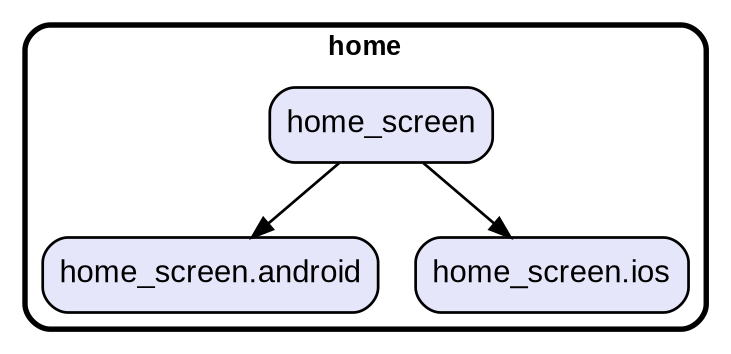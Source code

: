 digraph "" {
  graph [style=rounded fontname="Arial Black" fontsize=13 penwidth=2.6];
  node [shape=rect style="filled,rounded" fontname=Arial fontsize=15 fillcolor=Lavender penwidth=1.3];
  edge [penwidth=1.3];
  "/home_screen.android.dart" [label="home_screen.android"];
  "/home_screen.ios.dart" [label="home_screen.ios"];
  "/home_screen.dart" [label="home_screen"];
  subgraph "cluster~" {
    label="home";
    "/home_screen.android.dart";
    "/home_screen.ios.dart";
    "/home_screen.dart";
  }
  "/home_screen.dart" -> "/home_screen.android.dart";
  "/home_screen.dart" -> "/home_screen.ios.dart";
}
